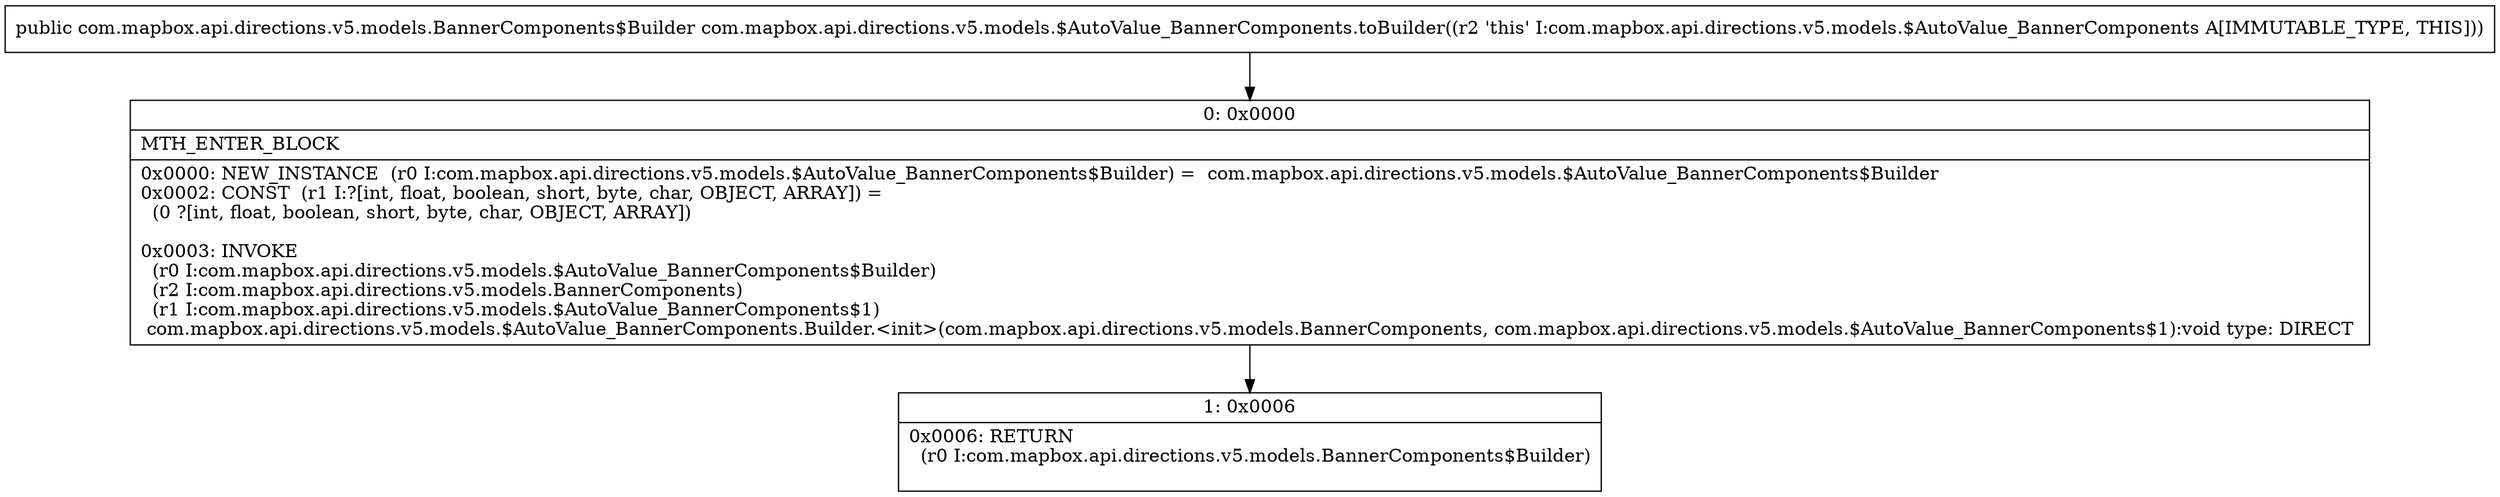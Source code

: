 digraph "CFG forcom.mapbox.api.directions.v5.models.$AutoValue_BannerComponents.toBuilder()Lcom\/mapbox\/api\/directions\/v5\/models\/BannerComponents$Builder;" {
Node_0 [shape=record,label="{0\:\ 0x0000|MTH_ENTER_BLOCK\l|0x0000: NEW_INSTANCE  (r0 I:com.mapbox.api.directions.v5.models.$AutoValue_BannerComponents$Builder) =  com.mapbox.api.directions.v5.models.$AutoValue_BannerComponents$Builder \l0x0002: CONST  (r1 I:?[int, float, boolean, short, byte, char, OBJECT, ARRAY]) = \l  (0 ?[int, float, boolean, short, byte, char, OBJECT, ARRAY])\l \l0x0003: INVOKE  \l  (r0 I:com.mapbox.api.directions.v5.models.$AutoValue_BannerComponents$Builder)\l  (r2 I:com.mapbox.api.directions.v5.models.BannerComponents)\l  (r1 I:com.mapbox.api.directions.v5.models.$AutoValue_BannerComponents$1)\l com.mapbox.api.directions.v5.models.$AutoValue_BannerComponents.Builder.\<init\>(com.mapbox.api.directions.v5.models.BannerComponents, com.mapbox.api.directions.v5.models.$AutoValue_BannerComponents$1):void type: DIRECT \l}"];
Node_1 [shape=record,label="{1\:\ 0x0006|0x0006: RETURN  \l  (r0 I:com.mapbox.api.directions.v5.models.BannerComponents$Builder)\l \l}"];
MethodNode[shape=record,label="{public com.mapbox.api.directions.v5.models.BannerComponents$Builder com.mapbox.api.directions.v5.models.$AutoValue_BannerComponents.toBuilder((r2 'this' I:com.mapbox.api.directions.v5.models.$AutoValue_BannerComponents A[IMMUTABLE_TYPE, THIS])) }"];
MethodNode -> Node_0;
Node_0 -> Node_1;
}

